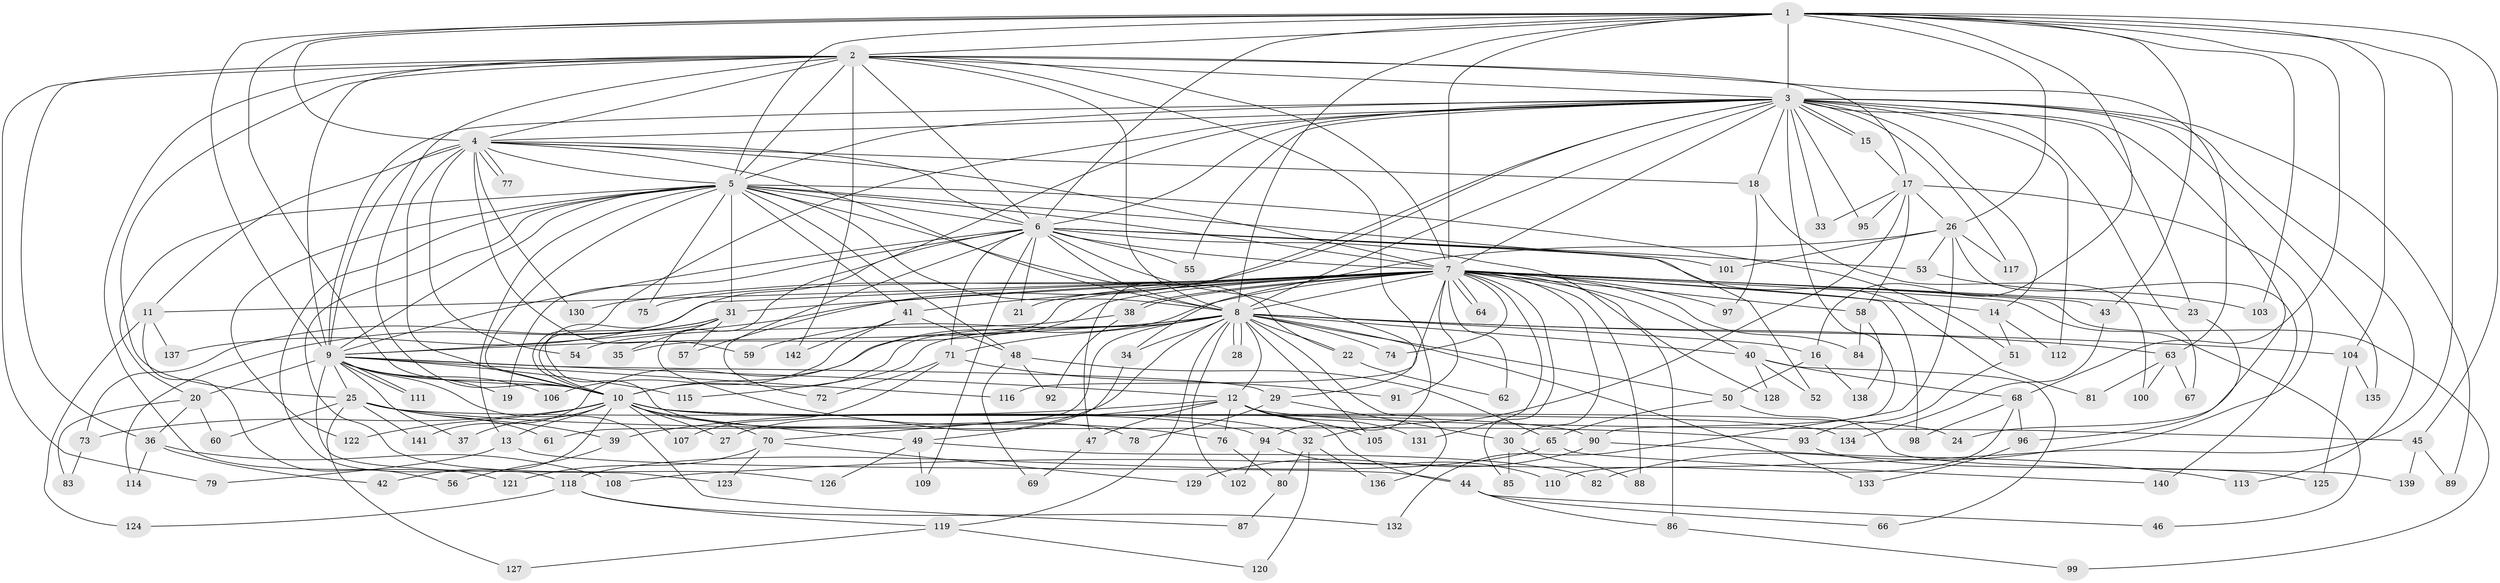 // coarse degree distribution, {13: 0.009433962264150943, 24: 0.018867924528301886, 34: 0.009433962264150943, 36: 0.018867924528301886, 5: 0.11320754716981132, 10: 0.018867924528301886, 4: 0.14150943396226415, 3: 0.10377358490566038, 9: 0.009433962264150943, 2: 0.5094339622641509, 8: 0.009433962264150943, 1: 0.018867924528301886, 6: 0.009433962264150943, 7: 0.009433962264150943}
// Generated by graph-tools (version 1.1) at 2025/23/03/03/25 07:23:36]
// undirected, 142 vertices, 309 edges
graph export_dot {
graph [start="1"]
  node [color=gray90,style=filled];
  1;
  2;
  3;
  4;
  5;
  6;
  7;
  8;
  9;
  10;
  11;
  12;
  13;
  14;
  15;
  16;
  17;
  18;
  19;
  20;
  21;
  22;
  23;
  24;
  25;
  26;
  27;
  28;
  29;
  30;
  31;
  32;
  33;
  34;
  35;
  36;
  37;
  38;
  39;
  40;
  41;
  42;
  43;
  44;
  45;
  46;
  47;
  48;
  49;
  50;
  51;
  52;
  53;
  54;
  55;
  56;
  57;
  58;
  59;
  60;
  61;
  62;
  63;
  64;
  65;
  66;
  67;
  68;
  69;
  70;
  71;
  72;
  73;
  74;
  75;
  76;
  77;
  78;
  79;
  80;
  81;
  82;
  83;
  84;
  85;
  86;
  87;
  88;
  89;
  90;
  91;
  92;
  93;
  94;
  95;
  96;
  97;
  98;
  99;
  100;
  101;
  102;
  103;
  104;
  105;
  106;
  107;
  108;
  109;
  110;
  111;
  112;
  113;
  114;
  115;
  116;
  117;
  118;
  119;
  120;
  121;
  122;
  123;
  124;
  125;
  126;
  127;
  128;
  129;
  130;
  131;
  132;
  133;
  134;
  135;
  136;
  137;
  138;
  139;
  140;
  141;
  142;
  1 -- 2;
  1 -- 3;
  1 -- 4;
  1 -- 5;
  1 -- 6;
  1 -- 7;
  1 -- 8;
  1 -- 9;
  1 -- 10;
  1 -- 16;
  1 -- 26;
  1 -- 43;
  1 -- 45;
  1 -- 68;
  1 -- 103;
  1 -- 104;
  1 -- 108;
  2 -- 3;
  2 -- 4;
  2 -- 5;
  2 -- 6;
  2 -- 7;
  2 -- 8;
  2 -- 9;
  2 -- 10;
  2 -- 17;
  2 -- 25;
  2 -- 36;
  2 -- 63;
  2 -- 79;
  2 -- 94;
  2 -- 121;
  2 -- 142;
  3 -- 4;
  3 -- 5;
  3 -- 6;
  3 -- 7;
  3 -- 8;
  3 -- 9;
  3 -- 10;
  3 -- 14;
  3 -- 15;
  3 -- 15;
  3 -- 18;
  3 -- 23;
  3 -- 24;
  3 -- 33;
  3 -- 47;
  3 -- 55;
  3 -- 57;
  3 -- 67;
  3 -- 76;
  3 -- 89;
  3 -- 90;
  3 -- 95;
  3 -- 112;
  3 -- 113;
  3 -- 117;
  3 -- 135;
  4 -- 5;
  4 -- 6;
  4 -- 7;
  4 -- 8;
  4 -- 9;
  4 -- 10;
  4 -- 11;
  4 -- 18;
  4 -- 54;
  4 -- 59;
  4 -- 77;
  4 -- 77;
  4 -- 130;
  5 -- 6;
  5 -- 7;
  5 -- 8;
  5 -- 9;
  5 -- 10;
  5 -- 13;
  5 -- 20;
  5 -- 22;
  5 -- 31;
  5 -- 41;
  5 -- 48;
  5 -- 51;
  5 -- 52;
  5 -- 75;
  5 -- 118;
  5 -- 122;
  5 -- 126;
  6 -- 7;
  6 -- 8;
  6 -- 9;
  6 -- 10;
  6 -- 19;
  6 -- 21;
  6 -- 29;
  6 -- 53;
  6 -- 55;
  6 -- 71;
  6 -- 72;
  6 -- 81;
  6 -- 86;
  6 -- 101;
  6 -- 109;
  7 -- 8;
  7 -- 9;
  7 -- 10;
  7 -- 11;
  7 -- 14;
  7 -- 21;
  7 -- 23;
  7 -- 30;
  7 -- 31;
  7 -- 35;
  7 -- 38;
  7 -- 38;
  7 -- 40;
  7 -- 41;
  7 -- 43;
  7 -- 46;
  7 -- 58;
  7 -- 62;
  7 -- 64;
  7 -- 64;
  7 -- 74;
  7 -- 75;
  7 -- 84;
  7 -- 85;
  7 -- 88;
  7 -- 91;
  7 -- 97;
  7 -- 98;
  7 -- 99;
  7 -- 116;
  7 -- 128;
  7 -- 130;
  7 -- 131;
  7 -- 137;
  7 -- 141;
  8 -- 9;
  8 -- 10;
  8 -- 12;
  8 -- 16;
  8 -- 22;
  8 -- 27;
  8 -- 28;
  8 -- 28;
  8 -- 34;
  8 -- 40;
  8 -- 50;
  8 -- 59;
  8 -- 61;
  8 -- 63;
  8 -- 71;
  8 -- 74;
  8 -- 102;
  8 -- 104;
  8 -- 105;
  8 -- 115;
  8 -- 119;
  8 -- 133;
  8 -- 136;
  9 -- 10;
  9 -- 12;
  9 -- 19;
  9 -- 20;
  9 -- 25;
  9 -- 29;
  9 -- 37;
  9 -- 87;
  9 -- 106;
  9 -- 111;
  9 -- 111;
  9 -- 115;
  9 -- 116;
  9 -- 123;
  10 -- 13;
  10 -- 24;
  10 -- 27;
  10 -- 32;
  10 -- 37;
  10 -- 42;
  10 -- 49;
  10 -- 70;
  10 -- 73;
  10 -- 94;
  10 -- 107;
  10 -- 122;
  10 -- 134;
  11 -- 56;
  11 -- 124;
  11 -- 137;
  12 -- 39;
  12 -- 44;
  12 -- 45;
  12 -- 47;
  12 -- 70;
  12 -- 76;
  12 -- 105;
  12 -- 131;
  13 -- 44;
  13 -- 79;
  14 -- 51;
  14 -- 112;
  15 -- 17;
  16 -- 50;
  16 -- 138;
  17 -- 26;
  17 -- 32;
  17 -- 33;
  17 -- 58;
  17 -- 82;
  17 -- 95;
  18 -- 97;
  18 -- 100;
  20 -- 36;
  20 -- 60;
  20 -- 83;
  22 -- 62;
  23 -- 96;
  25 -- 39;
  25 -- 60;
  25 -- 61;
  25 -- 90;
  25 -- 93;
  25 -- 127;
  25 -- 141;
  26 -- 34;
  26 -- 53;
  26 -- 101;
  26 -- 117;
  26 -- 132;
  26 -- 140;
  29 -- 30;
  29 -- 78;
  30 -- 85;
  30 -- 88;
  31 -- 35;
  31 -- 57;
  31 -- 73;
  31 -- 78;
  31 -- 114;
  32 -- 80;
  32 -- 120;
  32 -- 136;
  34 -- 49;
  36 -- 42;
  36 -- 108;
  36 -- 114;
  38 -- 54;
  38 -- 92;
  39 -- 56;
  40 -- 52;
  40 -- 66;
  40 -- 68;
  40 -- 128;
  41 -- 48;
  41 -- 106;
  41 -- 142;
  43 -- 134;
  44 -- 46;
  44 -- 66;
  44 -- 86;
  45 -- 89;
  45 -- 139;
  47 -- 69;
  48 -- 65;
  48 -- 69;
  48 -- 92;
  49 -- 82;
  49 -- 109;
  49 -- 126;
  50 -- 65;
  50 -- 139;
  51 -- 93;
  53 -- 103;
  58 -- 84;
  58 -- 138;
  63 -- 67;
  63 -- 81;
  63 -- 100;
  65 -- 118;
  65 -- 140;
  68 -- 96;
  68 -- 98;
  68 -- 110;
  70 -- 121;
  70 -- 123;
  70 -- 129;
  71 -- 72;
  71 -- 91;
  71 -- 107;
  73 -- 83;
  76 -- 80;
  80 -- 87;
  86 -- 99;
  90 -- 113;
  90 -- 129;
  93 -- 125;
  94 -- 102;
  94 -- 110;
  96 -- 133;
  104 -- 125;
  104 -- 135;
  118 -- 119;
  118 -- 124;
  118 -- 132;
  119 -- 120;
  119 -- 127;
}
